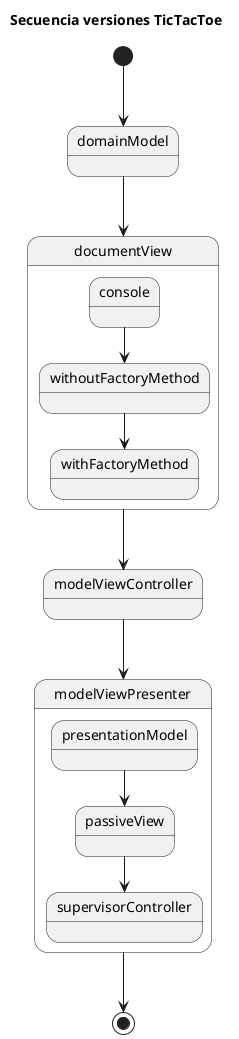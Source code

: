 @startuml TicTacToe

title Secuencia versiones TicTacToe
[*] --> domainModel
state domainModel
state documentView
state modelViewController
state modelViewPresenter

domainModel --> documentView

state documentView {
  state console
  state withFactoryMethod
  state withoutFactoryMethod
  console --> withoutFactoryMethod
  withoutFactoryMethod --> withFactoryMethod
}

documentView --> modelViewController
modelViewController --> modelViewPresenter

state modelViewPresenter{
state presentationModel
state passiveView
state supervisorController

presentationModel-->passiveView
passiveView-->supervisorController
}
modelViewPresenter  --> [*]
@enduml
